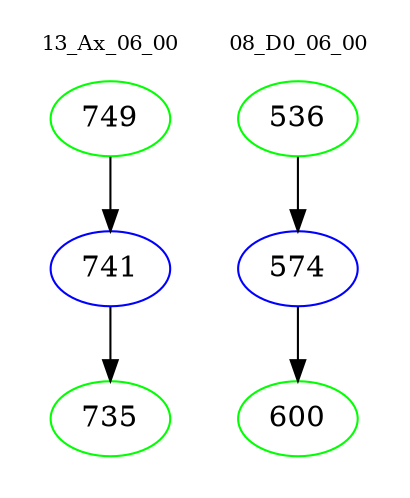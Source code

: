 digraph{
subgraph cluster_0 {
color = white
label = "13_Ax_06_00";
fontsize=10;
T0_749 [label="749", color="green"]
T0_749 -> T0_741 [color="black"]
T0_741 [label="741", color="blue"]
T0_741 -> T0_735 [color="black"]
T0_735 [label="735", color="green"]
}
subgraph cluster_1 {
color = white
label = "08_D0_06_00";
fontsize=10;
T1_536 [label="536", color="green"]
T1_536 -> T1_574 [color="black"]
T1_574 [label="574", color="blue"]
T1_574 -> T1_600 [color="black"]
T1_600 [label="600", color="green"]
}
}
